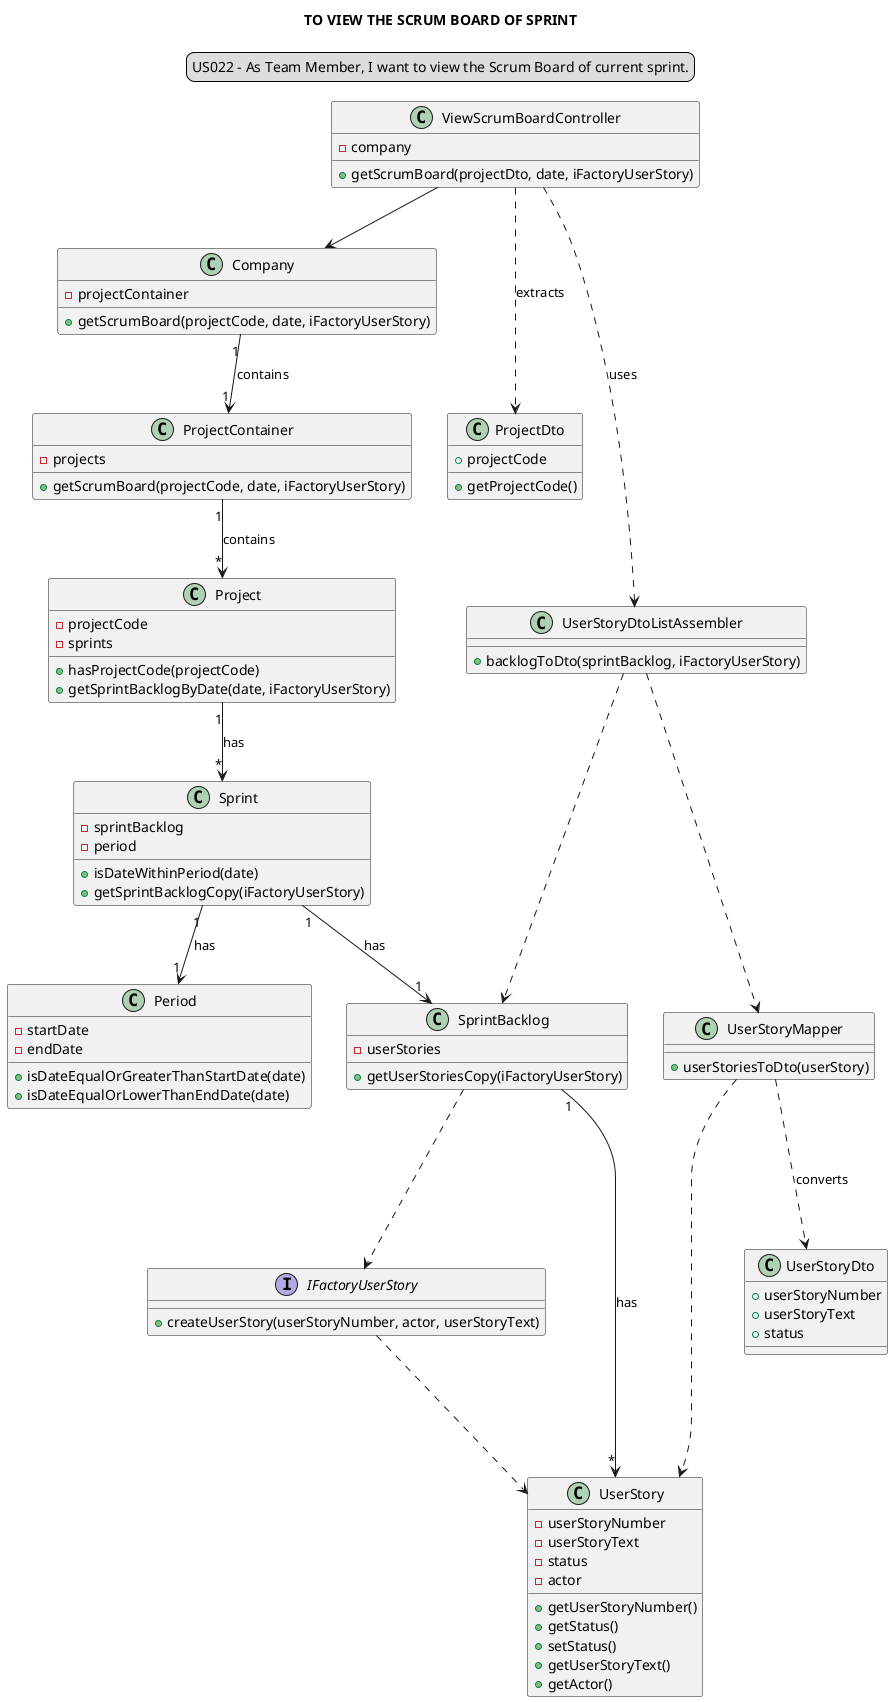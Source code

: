 @startuml

skinparam sequenceMessageAlign center
title TO VIEW THE SCRUM BOARD OF SPRINT
legend top
US022 - As Team Member, I want to view the Scrum Board of current sprint.
end legend

class ViewScrumBoardController
class Company
class ProjectContainer
class Project
class Sprint
class SprintBacklog
class ProjectDto
interface IFactoryUserStory
class UserStory
class UserStoryDtoListAssembler
class UserStoryMapper
class UserStoryDto

class ViewScrumBoardController {
-company
+getScrumBoard(projectDto, date, iFactoryUserStory)
}

class Company {
-projectContainer
+getScrumBoard(projectCode, date, iFactoryUserStory)
}

class ProjectContainer {
-projects
+getScrumBoard(projectCode, date, iFactoryUserStory)
}

class Project {
-projectCode
-sprints
+hasProjectCode(projectCode)
+getSprintBacklogByDate(date, iFactoryUserStory)
}

class Sprint {
-sprintBacklog
-period
+isDateWithinPeriod(date)
+getSprintBacklogCopy(iFactoryUserStory)
}

class Period {
-startDate
-endDate
+isDateEqualOrGreaterThanStartDate(date)
+isDateEqualOrLowerThanEndDate(date)
}

class SprintBacklog {
-userStories
+getUserStoriesCopy(iFactoryUserStory)
}

class ProjectDto {
+projectCode
+getProjectCode()
}

interface IFactoryUserStory {
+createUserStory(userStoryNumber, actor, userStoryText)
}

class UserStory {
-userStoryNumber
-userStoryText
-status
-actor
+getUserStoryNumber()
+getStatus()
+setStatus()
+getUserStoryText()
+getActor()
}

class UserStoryDto {
+userStoryNumber
+userStoryText
+status
}

class UserStoryMapper {
+userStoriesToDto(userStory)
}

class UserStoryDtoListAssembler {
+backlogToDto(sprintBacklog, iFactoryUserStory)
}

"ViewScrumBoardController" --> "Company"
"Company" "1" --> "1" "ProjectContainer": contains
"ProjectContainer" "1" --> "*" "Project": contains
"Project" "1" --> "*" "Sprint": has
"Sprint" "1" --> "1" "SprintBacklog": has
"Sprint" "1" --> "1" "Period": has
"SprintBacklog" .--> "IFactoryUserStory"
"SprintBacklog" "1" --> "*" "UserStory": has
"IFactoryUserStory" .--> "UserStory"
"ViewScrumBoardController" .--> "ProjectDto": extracts
"ViewScrumBoardController" .--> "UserStoryDtoListAssembler": uses
"UserStoryDtoListAssembler" .--> "UserStoryMapper"
"UserStoryDtoListAssembler" .--> "SprintBacklog"
"UserStoryMapper" .--> "UserStoryDto": converts
"UserStoryMapper" .--> "UserStory"

@enduml